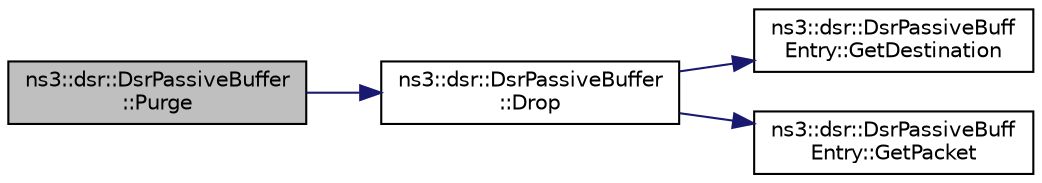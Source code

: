 digraph "ns3::dsr::DsrPassiveBuffer::Purge"
{
 // LATEX_PDF_SIZE
  edge [fontname="Helvetica",fontsize="10",labelfontname="Helvetica",labelfontsize="10"];
  node [fontname="Helvetica",fontsize="10",shape=record];
  rankdir="LR";
  Node1 [label="ns3::dsr::DsrPassiveBuffer\l::Purge",height=0.2,width=0.4,color="black", fillcolor="grey75", style="filled", fontcolor="black",tooltip="Remove all expired entries."];
  Node1 -> Node2 [color="midnightblue",fontsize="10",style="solid",fontname="Helvetica"];
  Node2 [label="ns3::dsr::DsrPassiveBuffer\l::Drop",height=0.2,width=0.4,color="black", fillcolor="white", style="filled",URL="$classns3_1_1dsr_1_1_dsr_passive_buffer.html#ad6ef40ffc4ab1bfc535d65f840e9161b",tooltip="Notify that packet is dropped from queue by timeout."];
  Node2 -> Node3 [color="midnightblue",fontsize="10",style="solid",fontname="Helvetica"];
  Node3 [label="ns3::dsr::DsrPassiveBuff\lEntry::GetDestination",height=0.2,width=0.4,color="black", fillcolor="white", style="filled",URL="$classns3_1_1dsr_1_1_dsr_passive_buff_entry.html#a346626cd98d557e762f2a6c7f8c0f801",tooltip="Get destination address function."];
  Node2 -> Node4 [color="midnightblue",fontsize="10",style="solid",fontname="Helvetica"];
  Node4 [label="ns3::dsr::DsrPassiveBuff\lEntry::GetPacket",height=0.2,width=0.4,color="black", fillcolor="white", style="filled",URL="$classns3_1_1dsr_1_1_dsr_passive_buff_entry.html#ae4dfbb8b82b0b54f568f8f79cfb56ec6",tooltip="Get packet function."];
}
